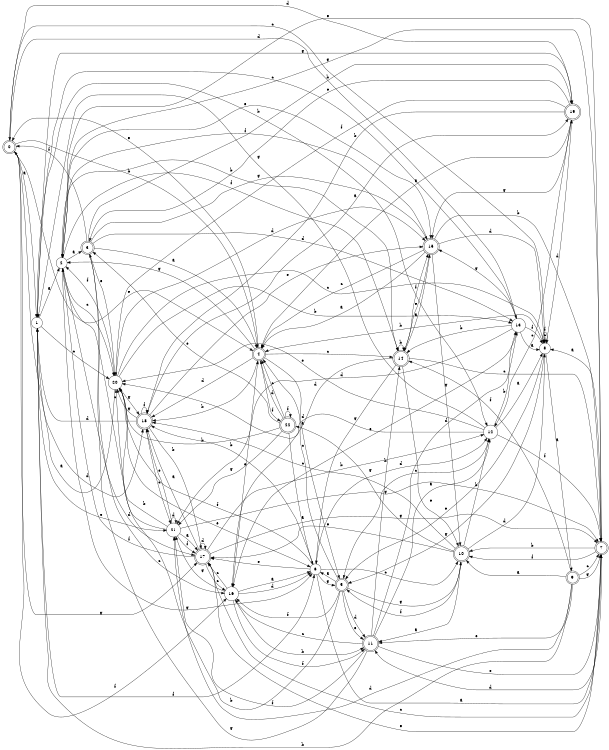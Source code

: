 digraph n19_4 {
__start0 [label="" shape="none"];

rankdir=LR;
size="8,5";

s0 [style="rounded,filled", color="black", fillcolor="white" shape="doublecircle", label="0"];
s1 [style="filled", color="black", fillcolor="white" shape="circle", label="1"];
s2 [style="filled", color="black", fillcolor="white" shape="circle", label="2"];
s3 [style="rounded,filled", color="black", fillcolor="white" shape="doublecircle", label="3"];
s4 [style="rounded,filled", color="black", fillcolor="white" shape="doublecircle", label="4"];
s5 [style="rounded,filled", color="black", fillcolor="white" shape="doublecircle", label="5"];
s6 [style="filled", color="black", fillcolor="white" shape="circle", label="6"];
s7 [style="rounded,filled", color="black", fillcolor="white" shape="doublecircle", label="7"];
s8 [style="filled", color="black", fillcolor="white" shape="circle", label="8"];
s9 [style="rounded,filled", color="black", fillcolor="white" shape="doublecircle", label="9"];
s10 [style="rounded,filled", color="black", fillcolor="white" shape="doublecircle", label="10"];
s11 [style="rounded,filled", color="black", fillcolor="white" shape="doublecircle", label="11"];
s12 [style="filled", color="black", fillcolor="white" shape="circle", label="12"];
s13 [style="filled", color="black", fillcolor="white" shape="circle", label="13"];
s14 [style="rounded,filled", color="black", fillcolor="white" shape="doublecircle", label="14"];
s15 [style="rounded,filled", color="black", fillcolor="white" shape="doublecircle", label="15"];
s16 [style="filled", color="black", fillcolor="white" shape="circle", label="16"];
s17 [style="rounded,filled", color="black", fillcolor="white" shape="doublecircle", label="17"];
s18 [style="rounded,filled", color="black", fillcolor="white" shape="doublecircle", label="18"];
s19 [style="rounded,filled", color="black", fillcolor="white" shape="doublecircle", label="19"];
s20 [style="filled", color="black", fillcolor="white" shape="circle", label="20"];
s21 [style="filled", color="black", fillcolor="white" shape="circle", label="21"];
s22 [style="rounded,filled", color="black", fillcolor="white" shape="doublecircle", label="22"];
s0 -> s1 [label="a"];
s0 -> s4 [label="b"];
s0 -> s8 [label="c"];
s0 -> s13 [label="d"];
s0 -> s4 [label="e"];
s0 -> s16 [label="f"];
s0 -> s17 [label="g"];
s1 -> s2 [label="a"];
s1 -> s12 [label="b"];
s1 -> s20 [label="c"];
s1 -> s18 [label="d"];
s1 -> s21 [label="e"];
s1 -> s6 [label="f"];
s1 -> s19 [label="g"];
s2 -> s3 [label="a"];
s2 -> s14 [label="b"];
s2 -> s20 [label="c"];
s2 -> s17 [label="d"];
s2 -> s15 [label="e"];
s2 -> s14 [label="f"];
s2 -> s6 [label="g"];
s3 -> s4 [label="a"];
s3 -> s19 [label="b"];
s3 -> s16 [label="c"];
s3 -> s13 [label="d"];
s3 -> s20 [label="e"];
s3 -> s0 [label="f"];
s3 -> s15 [label="g"];
s4 -> s5 [label="a"];
s4 -> s18 [label="b"];
s4 -> s14 [label="c"];
s4 -> s18 [label="d"];
s4 -> s0 [label="e"];
s4 -> s22 [label="f"];
s4 -> s2 [label="g"];
s5 -> s6 [label="a"];
s5 -> s20 [label="b"];
s5 -> s4 [label="c"];
s5 -> s11 [label="d"];
s5 -> s11 [label="e"];
s5 -> s16 [label="f"];
s5 -> s10 [label="g"];
s6 -> s7 [label="a"];
s6 -> s18 [label="b"];
s6 -> s10 [label="c"];
s6 -> s12 [label="d"];
s6 -> s17 [label="e"];
s6 -> s20 [label="f"];
s6 -> s5 [label="g"];
s7 -> s8 [label="a"];
s7 -> s10 [label="b"];
s7 -> s17 [label="c"];
s7 -> s11 [label="d"];
s7 -> s2 [label="e"];
s7 -> s10 [label="f"];
s7 -> s2 [label="g"];
s8 -> s9 [label="a"];
s8 -> s4 [label="b"];
s8 -> s8 [label="c"];
s8 -> s19 [label="d"];
s8 -> s5 [label="e"];
s8 -> s8 [label="f"];
s8 -> s5 [label="g"];
s9 -> s10 [label="a"];
s9 -> s1 [label="b"];
s9 -> s7 [label="c"];
s9 -> s21 [label="d"];
s9 -> s11 [label="e"];
s9 -> s14 [label="f"];
s9 -> s7 [label="g"];
s10 -> s11 [label="a"];
s10 -> s12 [label="b"];
s10 -> s18 [label="c"];
s10 -> s8 [label="d"];
s10 -> s17 [label="e"];
s10 -> s5 [label="f"];
s10 -> s22 [label="g"];
s11 -> s12 [label="a"];
s11 -> s14 [label="b"];
s11 -> s16 [label="c"];
s11 -> s13 [label="d"];
s11 -> s7 [label="e"];
s11 -> s21 [label="f"];
s11 -> s3 [label="g"];
s12 -> s8 [label="a"];
s12 -> s13 [label="b"];
s12 -> s5 [label="c"];
s12 -> s20 [label="d"];
s12 -> s20 [label="e"];
s12 -> s7 [label="f"];
s12 -> s1 [label="g"];
s13 -> s8 [label="a"];
s13 -> s14 [label="b"];
s13 -> s1 [label="c"];
s13 -> s21 [label="d"];
s13 -> s16 [label="e"];
s13 -> s8 [label="f"];
s13 -> s15 [label="g"];
s14 -> s15 [label="a"];
s14 -> s14 [label="b"];
s14 -> s7 [label="c"];
s14 -> s16 [label="d"];
s14 -> s10 [label="e"];
s14 -> s15 [label="f"];
s14 -> s6 [label="g"];
s15 -> s4 [label="a"];
s15 -> s7 [label="b"];
s15 -> s4 [label="c"];
s15 -> s8 [label="d"];
s15 -> s14 [label="e"];
s15 -> s2 [label="f"];
s15 -> s10 [label="g"];
s16 -> s6 [label="a"];
s16 -> s11 [label="b"];
s16 -> s17 [label="c"];
s16 -> s6 [label="d"];
s16 -> s4 [label="e"];
s16 -> s11 [label="f"];
s16 -> s21 [label="g"];
s17 -> s18 [label="a"];
s17 -> s12 [label="b"];
s17 -> s16 [label="c"];
s17 -> s17 [label="d"];
s17 -> s7 [label="e"];
s17 -> s2 [label="f"];
s17 -> s7 [label="g"];
s18 -> s19 [label="a"];
s18 -> s17 [label="b"];
s18 -> s21 [label="c"];
s18 -> s1 [label="d"];
s18 -> s15 [label="e"];
s18 -> s18 [label="f"];
s18 -> s20 [label="g"];
s19 -> s4 [label="a"];
s19 -> s18 [label="b"];
s19 -> s12 [label="c"];
s19 -> s0 [label="d"];
s19 -> s3 [label="e"];
s19 -> s20 [label="f"];
s19 -> s15 [label="g"];
s20 -> s0 [label="a"];
s20 -> s13 [label="b"];
s20 -> s8 [label="c"];
s20 -> s15 [label="d"];
s20 -> s6 [label="e"];
s20 -> s2 [label="f"];
s20 -> s18 [label="g"];
s21 -> s17 [label="a"];
s21 -> s20 [label="b"];
s21 -> s2 [label="c"];
s21 -> s21 [label="d"];
s21 -> s18 [label="e"];
s21 -> s17 [label="f"];
s21 -> s7 [label="g"];
s22 -> s6 [label="a"];
s22 -> s20 [label="b"];
s22 -> s4 [label="c"];
s22 -> s4 [label="d"];
s22 -> s3 [label="e"];
s22 -> s22 [label="f"];
s22 -> s21 [label="g"];

}
